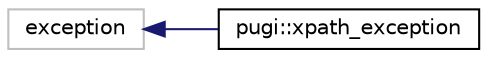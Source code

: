 digraph "Graphical Class Hierarchy"
{
 // LATEX_PDF_SIZE
  edge [fontname="Helvetica",fontsize="10",labelfontname="Helvetica",labelfontsize="10"];
  node [fontname="Helvetica",fontsize="10",shape=record];
  rankdir="LR";
  Node129 [label="exception",height=0.2,width=0.4,color="grey75", fillcolor="white", style="filled",tooltip=" "];
  Node129 -> Node0 [dir="back",color="midnightblue",fontsize="10",style="solid",fontname="Helvetica"];
  Node0 [label="pugi::xpath_exception",height=0.2,width=0.4,color="black", fillcolor="white", style="filled",URL="$classpugi_1_1xpath__exception.html",tooltip=" "];
}
